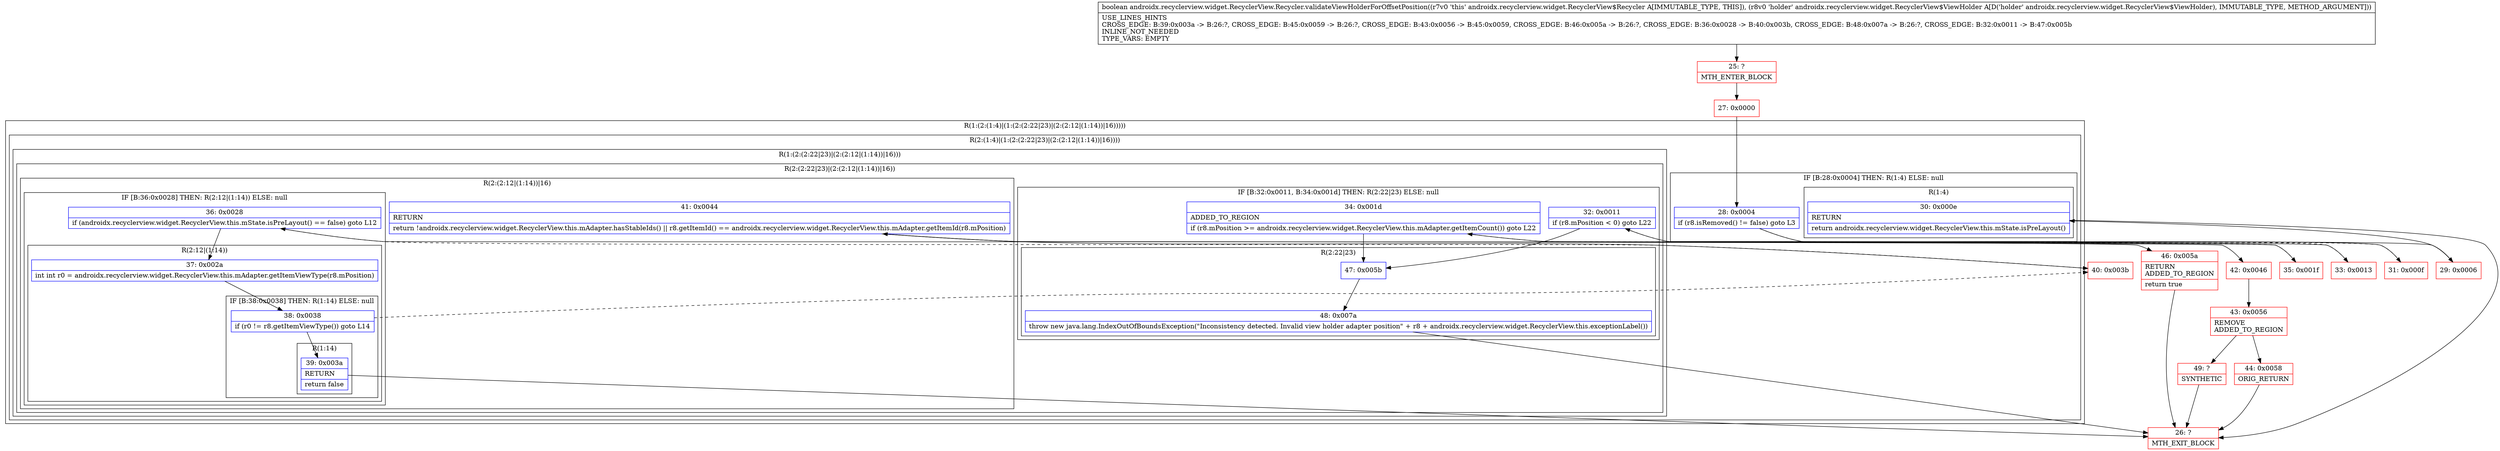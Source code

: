 digraph "CFG forandroidx.recyclerview.widget.RecyclerView.Recycler.validateViewHolderForOffsetPosition(Landroidx\/recyclerview\/widget\/RecyclerView$ViewHolder;)Z" {
subgraph cluster_Region_773881597 {
label = "R(1:(2:(1:4)|(1:(2:(2:22|23)|(2:(2:12|(1:14))|16)))))";
node [shape=record,color=blue];
subgraph cluster_Region_1744596434 {
label = "R(2:(1:4)|(1:(2:(2:22|23)|(2:(2:12|(1:14))|16))))";
node [shape=record,color=blue];
subgraph cluster_IfRegion_73936361 {
label = "IF [B:28:0x0004] THEN: R(1:4) ELSE: null";
node [shape=record,color=blue];
Node_28 [shape=record,label="{28\:\ 0x0004|if (r8.isRemoved() != false) goto L3\l}"];
subgraph cluster_Region_11198843 {
label = "R(1:4)";
node [shape=record,color=blue];
Node_30 [shape=record,label="{30\:\ 0x000e|RETURN\l|return androidx.recyclerview.widget.RecyclerView.this.mState.isPreLayout()\l}"];
}
}
subgraph cluster_Region_760262661 {
label = "R(1:(2:(2:22|23)|(2:(2:12|(1:14))|16)))";
node [shape=record,color=blue];
subgraph cluster_Region_692505216 {
label = "R(2:(2:22|23)|(2:(2:12|(1:14))|16))";
node [shape=record,color=blue];
subgraph cluster_IfRegion_1820634404 {
label = "IF [B:32:0x0011, B:34:0x001d] THEN: R(2:22|23) ELSE: null";
node [shape=record,color=blue];
Node_32 [shape=record,label="{32\:\ 0x0011|if (r8.mPosition \< 0) goto L22\l}"];
Node_34 [shape=record,label="{34\:\ 0x001d|ADDED_TO_REGION\l|if (r8.mPosition \>= androidx.recyclerview.widget.RecyclerView.this.mAdapter.getItemCount()) goto L22\l}"];
subgraph cluster_Region_1005725942 {
label = "R(2:22|23)";
node [shape=record,color=blue];
Node_47 [shape=record,label="{47\:\ 0x005b}"];
Node_48 [shape=record,label="{48\:\ 0x007a|throw new java.lang.IndexOutOfBoundsException(\"Inconsistency detected. Invalid view holder adapter position\" + r8 + androidx.recyclerview.widget.RecyclerView.this.exceptionLabel())\l}"];
}
}
subgraph cluster_Region_319448853 {
label = "R(2:(2:12|(1:14))|16)";
node [shape=record,color=blue];
subgraph cluster_IfRegion_201833790 {
label = "IF [B:36:0x0028] THEN: R(2:12|(1:14)) ELSE: null";
node [shape=record,color=blue];
Node_36 [shape=record,label="{36\:\ 0x0028|if (androidx.recyclerview.widget.RecyclerView.this.mState.isPreLayout() == false) goto L12\l}"];
subgraph cluster_Region_262300524 {
label = "R(2:12|(1:14))";
node [shape=record,color=blue];
Node_37 [shape=record,label="{37\:\ 0x002a|int int r0 = androidx.recyclerview.widget.RecyclerView.this.mAdapter.getItemViewType(r8.mPosition)\l}"];
subgraph cluster_IfRegion_1712555766 {
label = "IF [B:38:0x0038] THEN: R(1:14) ELSE: null";
node [shape=record,color=blue];
Node_38 [shape=record,label="{38\:\ 0x0038|if (r0 != r8.getItemViewType()) goto L14\l}"];
subgraph cluster_Region_1159978007 {
label = "R(1:14)";
node [shape=record,color=blue];
Node_39 [shape=record,label="{39\:\ 0x003a|RETURN\l|return false\l}"];
}
}
}
}
Node_41 [shape=record,label="{41\:\ 0x0044|RETURN\l|return !androidx.recyclerview.widget.RecyclerView.this.mAdapter.hasStableIds() \|\| r8.getItemId() == androidx.recyclerview.widget.RecyclerView.this.mAdapter.getItemId(r8.mPosition)\l}"];
}
}
}
}
}
Node_25 [shape=record,color=red,label="{25\:\ ?|MTH_ENTER_BLOCK\l}"];
Node_27 [shape=record,color=red,label="{27\:\ 0x0000}"];
Node_29 [shape=record,color=red,label="{29\:\ 0x0006}"];
Node_26 [shape=record,color=red,label="{26\:\ ?|MTH_EXIT_BLOCK\l}"];
Node_31 [shape=record,color=red,label="{31\:\ 0x000f}"];
Node_33 [shape=record,color=red,label="{33\:\ 0x0013}"];
Node_35 [shape=record,color=red,label="{35\:\ 0x001f}"];
Node_40 [shape=record,color=red,label="{40\:\ 0x003b}"];
Node_42 [shape=record,color=red,label="{42\:\ 0x0046}"];
Node_43 [shape=record,color=red,label="{43\:\ 0x0056|REMOVE\lADDED_TO_REGION\l}"];
Node_44 [shape=record,color=red,label="{44\:\ 0x0058|ORIG_RETURN\l}"];
Node_49 [shape=record,color=red,label="{49\:\ ?|SYNTHETIC\l}"];
Node_46 [shape=record,color=red,label="{46\:\ 0x005a|RETURN\lADDED_TO_REGION\l|return true\l}"];
MethodNode[shape=record,label="{boolean androidx.recyclerview.widget.RecyclerView.Recycler.validateViewHolderForOffsetPosition((r7v0 'this' androidx.recyclerview.widget.RecyclerView$Recycler A[IMMUTABLE_TYPE, THIS]), (r8v0 'holder' androidx.recyclerview.widget.RecyclerView$ViewHolder A[D('holder' androidx.recyclerview.widget.RecyclerView$ViewHolder), IMMUTABLE_TYPE, METHOD_ARGUMENT]))  | USE_LINES_HINTS\lCROSS_EDGE: B:39:0x003a \-\> B:26:?, CROSS_EDGE: B:45:0x0059 \-\> B:26:?, CROSS_EDGE: B:43:0x0056 \-\> B:45:0x0059, CROSS_EDGE: B:46:0x005a \-\> B:26:?, CROSS_EDGE: B:36:0x0028 \-\> B:40:0x003b, CROSS_EDGE: B:48:0x007a \-\> B:26:?, CROSS_EDGE: B:32:0x0011 \-\> B:47:0x005b\lINLINE_NOT_NEEDED\lTYPE_VARS: EMPTY\l}"];
MethodNode -> Node_25;Node_28 -> Node_29;
Node_28 -> Node_31[style=dashed];
Node_30 -> Node_26;
Node_32 -> Node_33[style=dashed];
Node_32 -> Node_47;
Node_34 -> Node_35[style=dashed];
Node_34 -> Node_47;
Node_47 -> Node_48;
Node_48 -> Node_26;
Node_36 -> Node_37;
Node_36 -> Node_40[style=dashed];
Node_37 -> Node_38;
Node_38 -> Node_39;
Node_38 -> Node_40[style=dashed];
Node_39 -> Node_26;
Node_41 -> Node_42;
Node_41 -> Node_46;
Node_25 -> Node_27;
Node_27 -> Node_28;
Node_29 -> Node_30;
Node_31 -> Node_32;
Node_33 -> Node_34;
Node_35 -> Node_36;
Node_40 -> Node_41;
Node_42 -> Node_43;
Node_43 -> Node_44;
Node_43 -> Node_49;
Node_44 -> Node_26;
Node_49 -> Node_26;
Node_46 -> Node_26;
}

